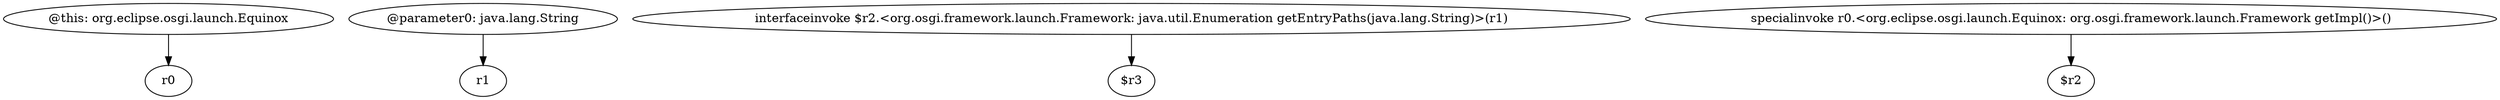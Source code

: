 digraph g {
0[label="@this: org.eclipse.osgi.launch.Equinox"]
1[label="r0"]
0->1[label=""]
2[label="@parameter0: java.lang.String"]
3[label="r1"]
2->3[label=""]
4[label="interfaceinvoke $r2.<org.osgi.framework.launch.Framework: java.util.Enumeration getEntryPaths(java.lang.String)>(r1)"]
5[label="$r3"]
4->5[label=""]
6[label="specialinvoke r0.<org.eclipse.osgi.launch.Equinox: org.osgi.framework.launch.Framework getImpl()>()"]
7[label="$r2"]
6->7[label=""]
}